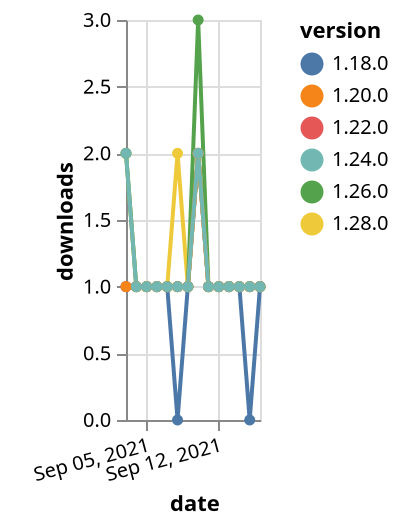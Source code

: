 {"$schema": "https://vega.github.io/schema/vega-lite/v5.json", "description": "A simple bar chart with embedded data.", "data": {"values": [{"date": "2021-09-03", "total": 244, "delta": 1, "version": "1.18.0"}, {"date": "2021-09-04", "total": 245, "delta": 1, "version": "1.18.0"}, {"date": "2021-09-05", "total": 246, "delta": 1, "version": "1.18.0"}, {"date": "2021-09-06", "total": 247, "delta": 1, "version": "1.18.0"}, {"date": "2021-09-07", "total": 248, "delta": 1, "version": "1.18.0"}, {"date": "2021-09-08", "total": 248, "delta": 0, "version": "1.18.0"}, {"date": "2021-09-09", "total": 249, "delta": 1, "version": "1.18.0"}, {"date": "2021-09-10", "total": 251, "delta": 2, "version": "1.18.0"}, {"date": "2021-09-11", "total": 252, "delta": 1, "version": "1.18.0"}, {"date": "2021-09-12", "total": 253, "delta": 1, "version": "1.18.0"}, {"date": "2021-09-13", "total": 254, "delta": 1, "version": "1.18.0"}, {"date": "2021-09-14", "total": 255, "delta": 1, "version": "1.18.0"}, {"date": "2021-09-15", "total": 255, "delta": 0, "version": "1.18.0"}, {"date": "2021-09-16", "total": 256, "delta": 1, "version": "1.18.0"}, {"date": "2021-09-03", "total": 176, "delta": 1, "version": "1.22.0"}, {"date": "2021-09-04", "total": 177, "delta": 1, "version": "1.22.0"}, {"date": "2021-09-05", "total": 178, "delta": 1, "version": "1.22.0"}, {"date": "2021-09-06", "total": 179, "delta": 1, "version": "1.22.0"}, {"date": "2021-09-07", "total": 180, "delta": 1, "version": "1.22.0"}, {"date": "2021-09-08", "total": 181, "delta": 1, "version": "1.22.0"}, {"date": "2021-09-09", "total": 182, "delta": 1, "version": "1.22.0"}, {"date": "2021-09-10", "total": 184, "delta": 2, "version": "1.22.0"}, {"date": "2021-09-11", "total": 185, "delta": 1, "version": "1.22.0"}, {"date": "2021-09-12", "total": 186, "delta": 1, "version": "1.22.0"}, {"date": "2021-09-13", "total": 187, "delta": 1, "version": "1.22.0"}, {"date": "2021-09-14", "total": 188, "delta": 1, "version": "1.22.0"}, {"date": "2021-09-15", "total": 189, "delta": 1, "version": "1.22.0"}, {"date": "2021-09-16", "total": 190, "delta": 1, "version": "1.22.0"}, {"date": "2021-09-03", "total": 123, "delta": 2, "version": "1.28.0"}, {"date": "2021-09-04", "total": 124, "delta": 1, "version": "1.28.0"}, {"date": "2021-09-05", "total": 125, "delta": 1, "version": "1.28.0"}, {"date": "2021-09-06", "total": 126, "delta": 1, "version": "1.28.0"}, {"date": "2021-09-07", "total": 127, "delta": 1, "version": "1.28.0"}, {"date": "2021-09-08", "total": 129, "delta": 2, "version": "1.28.0"}, {"date": "2021-09-09", "total": 130, "delta": 1, "version": "1.28.0"}, {"date": "2021-09-10", "total": 132, "delta": 2, "version": "1.28.0"}, {"date": "2021-09-11", "total": 133, "delta": 1, "version": "1.28.0"}, {"date": "2021-09-12", "total": 134, "delta": 1, "version": "1.28.0"}, {"date": "2021-09-13", "total": 135, "delta": 1, "version": "1.28.0"}, {"date": "2021-09-14", "total": 136, "delta": 1, "version": "1.28.0"}, {"date": "2021-09-15", "total": 137, "delta": 1, "version": "1.28.0"}, {"date": "2021-09-16", "total": 138, "delta": 1, "version": "1.28.0"}, {"date": "2021-09-03", "total": 178, "delta": 2, "version": "1.26.0"}, {"date": "2021-09-04", "total": 179, "delta": 1, "version": "1.26.0"}, {"date": "2021-09-05", "total": 180, "delta": 1, "version": "1.26.0"}, {"date": "2021-09-06", "total": 181, "delta": 1, "version": "1.26.0"}, {"date": "2021-09-07", "total": 182, "delta": 1, "version": "1.26.0"}, {"date": "2021-09-08", "total": 183, "delta": 1, "version": "1.26.0"}, {"date": "2021-09-09", "total": 184, "delta": 1, "version": "1.26.0"}, {"date": "2021-09-10", "total": 187, "delta": 3, "version": "1.26.0"}, {"date": "2021-09-11", "total": 188, "delta": 1, "version": "1.26.0"}, {"date": "2021-09-12", "total": 189, "delta": 1, "version": "1.26.0"}, {"date": "2021-09-13", "total": 190, "delta": 1, "version": "1.26.0"}, {"date": "2021-09-14", "total": 191, "delta": 1, "version": "1.26.0"}, {"date": "2021-09-15", "total": 192, "delta": 1, "version": "1.26.0"}, {"date": "2021-09-16", "total": 193, "delta": 1, "version": "1.26.0"}, {"date": "2021-09-03", "total": 195, "delta": 1, "version": "1.20.0"}, {"date": "2021-09-04", "total": 196, "delta": 1, "version": "1.20.0"}, {"date": "2021-09-05", "total": 197, "delta": 1, "version": "1.20.0"}, {"date": "2021-09-06", "total": 198, "delta": 1, "version": "1.20.0"}, {"date": "2021-09-07", "total": 199, "delta": 1, "version": "1.20.0"}, {"date": "2021-09-08", "total": 200, "delta": 1, "version": "1.20.0"}, {"date": "2021-09-09", "total": 201, "delta": 1, "version": "1.20.0"}, {"date": "2021-09-10", "total": 203, "delta": 2, "version": "1.20.0"}, {"date": "2021-09-11", "total": 204, "delta": 1, "version": "1.20.0"}, {"date": "2021-09-12", "total": 205, "delta": 1, "version": "1.20.0"}, {"date": "2021-09-13", "total": 206, "delta": 1, "version": "1.20.0"}, {"date": "2021-09-14", "total": 207, "delta": 1, "version": "1.20.0"}, {"date": "2021-09-15", "total": 208, "delta": 1, "version": "1.20.0"}, {"date": "2021-09-16", "total": 209, "delta": 1, "version": "1.20.0"}, {"date": "2021-09-03", "total": 159, "delta": 2, "version": "1.24.0"}, {"date": "2021-09-04", "total": 160, "delta": 1, "version": "1.24.0"}, {"date": "2021-09-05", "total": 161, "delta": 1, "version": "1.24.0"}, {"date": "2021-09-06", "total": 162, "delta": 1, "version": "1.24.0"}, {"date": "2021-09-07", "total": 163, "delta": 1, "version": "1.24.0"}, {"date": "2021-09-08", "total": 164, "delta": 1, "version": "1.24.0"}, {"date": "2021-09-09", "total": 165, "delta": 1, "version": "1.24.0"}, {"date": "2021-09-10", "total": 167, "delta": 2, "version": "1.24.0"}, {"date": "2021-09-11", "total": 168, "delta": 1, "version": "1.24.0"}, {"date": "2021-09-12", "total": 169, "delta": 1, "version": "1.24.0"}, {"date": "2021-09-13", "total": 170, "delta": 1, "version": "1.24.0"}, {"date": "2021-09-14", "total": 171, "delta": 1, "version": "1.24.0"}, {"date": "2021-09-15", "total": 172, "delta": 1, "version": "1.24.0"}, {"date": "2021-09-16", "total": 173, "delta": 1, "version": "1.24.0"}]}, "width": "container", "mark": {"type": "line", "point": {"filled": true}}, "encoding": {"x": {"field": "date", "type": "temporal", "timeUnit": "yearmonthdate", "title": "date", "axis": {"labelAngle": -15}}, "y": {"field": "delta", "type": "quantitative", "title": "downloads"}, "color": {"field": "version", "type": "nominal"}, "tooltip": {"field": "delta"}}}
